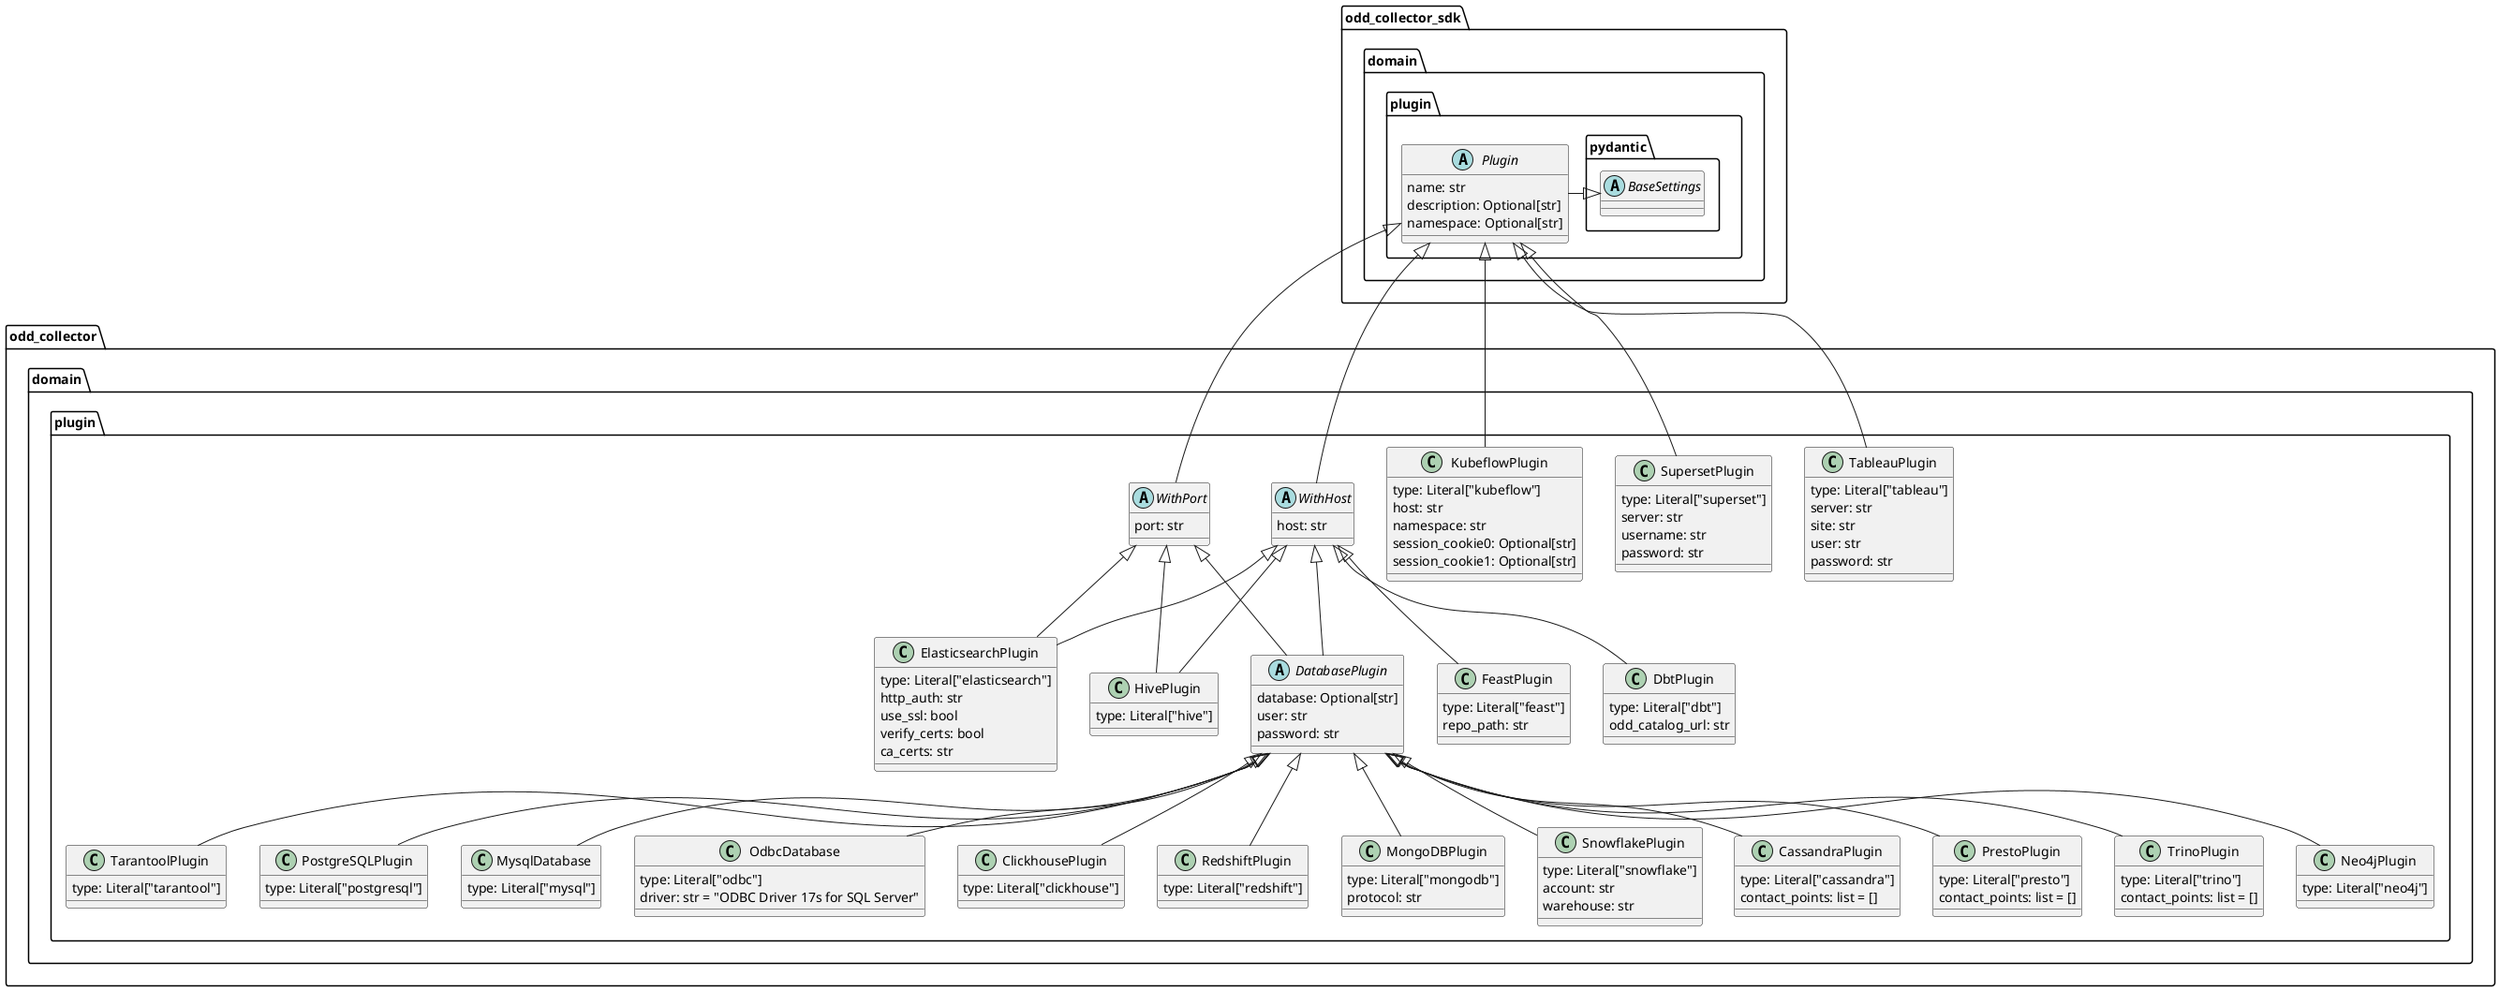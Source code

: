 @startuml

namespace odd_collector_sdk.domain.plugin {
abstract class pydantic.BaseSettings
pydantic.BaseSettings <|- Plugin
abstract class Plugin {
name: str
description: Optional[str]
namespace: Optional[str]
}
}

namespace odd_collector.domain.plugin {

class TableauPlugin{
type: Literal["tableau"]
server: str
site: str
user: str
password: str
}
odd_collector_sdk.domain.plugin.Plugin <|-- TableauPlugin


class SupersetPlugin{
type: Literal["superset"]
server: str
username: str
password: str
}
odd_collector_sdk.domain.plugin.Plugin <|-- SupersetPlugin


class KubeflowPlugin {
type: Literal["kubeflow"]
host: str
namespace: str
session_cookie0: Optional[str]
session_cookie1: Optional[str]
}
odd_collector_sdk.domain.plugin.Plugin <|-- KubeflowPlugin

abstract class WithHost {
host: str
}
odd_collector_sdk.domain.plugin.Plugin <|-- WithHost

abstract class WithPort {
port: str
}
odd_collector_sdk.domain.plugin.Plugin <|-- WithPort


abstract class DatabasePlugin {
database: Optional[str]
user: str
password: str
}
WithPort <|-- DatabasePlugin
WithHost <|-- DatabasePlugin


class PostgreSQLPlugin {
type: Literal["postgresql"]
}
DatabasePlugin <|-- PostgreSQLPlugin

class MysqlDatabase {
type: Literal["mysql"]
}
DatabasePlugin <|-- MysqlDatabase

class OdbcDatabase {
type: Literal["odbc"]
driver: str = "ODBC Driver 17s for SQL Server"
}
DatabasePlugin <|-- OdbcDatabase

class ClickhousePlugin {
type: Literal["clickhouse"]
}
DatabasePlugin <|-- ClickhousePlugin

class RedshiftPlugin {
type: Literal["redshift"]
}
DatabasePlugin <|-- RedshiftPlugin

class MongoDBPlugin{
type: Literal["mongodb"]
protocol: str
}
DatabasePlugin <|-- MongoDBPlugin

class SnowflakePlugin{
type: Literal["snowflake"]
account: str
warehouse: str
}
DatabasePlugin <|-- SnowflakePlugin

class CassandraPlugin{
type: Literal["cassandra"]
contact_points: list = []
}
DatabasePlugin <|-- CassandraPlugin

class PrestoPlugin{
type: Literal["presto"]
contact_points: list = []
}
DatabasePlugin <|-- PrestoPlugin

class TrinoPlugin{
type: Literal["trino"]
contact_points: list = []
}
DatabasePlugin <|-- TrinoPlugin

class TarantoolPlugin {
type: Literal["tarantool"]
}
DatabasePlugin <|-- TarantoolPlugin

class Neo4jPlugin{
type: Literal["neo4j"]
}
DatabasePlugin <|-- Neo4jPlugin


TarantoolPlugin -[hidden]> PostgreSQLPlugin

class ElasticsearchPlugin{
type: Literal["elasticsearch"]
http_auth: str
use_ssl: bool
verify_certs: bool
ca_certs: str
}
WithHost <|-- ElasticsearchPlugin
WithPort <|-- ElasticsearchPlugin

class HivePlugin{
type: Literal["hive"]
}
WithHost <|-- HivePlugin
WithPort <|-- HivePlugin

class FeastPlugin{
type: Literal["feast"]
repo_path: str
}
WithHost <|-- FeastPlugin

class DbtPlugin{
type: Literal["dbt"]
odd_catalog_url: str
}
WithHost <|-- DbtPlugin
}
@enduml










